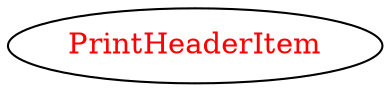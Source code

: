 digraph dependencyGraph {
 concentrate=true;
 ranksep="2.0";
 rankdir="LR"; 
 splines="ortho";
"PrintHeaderItem" [fontcolor="red"];
}